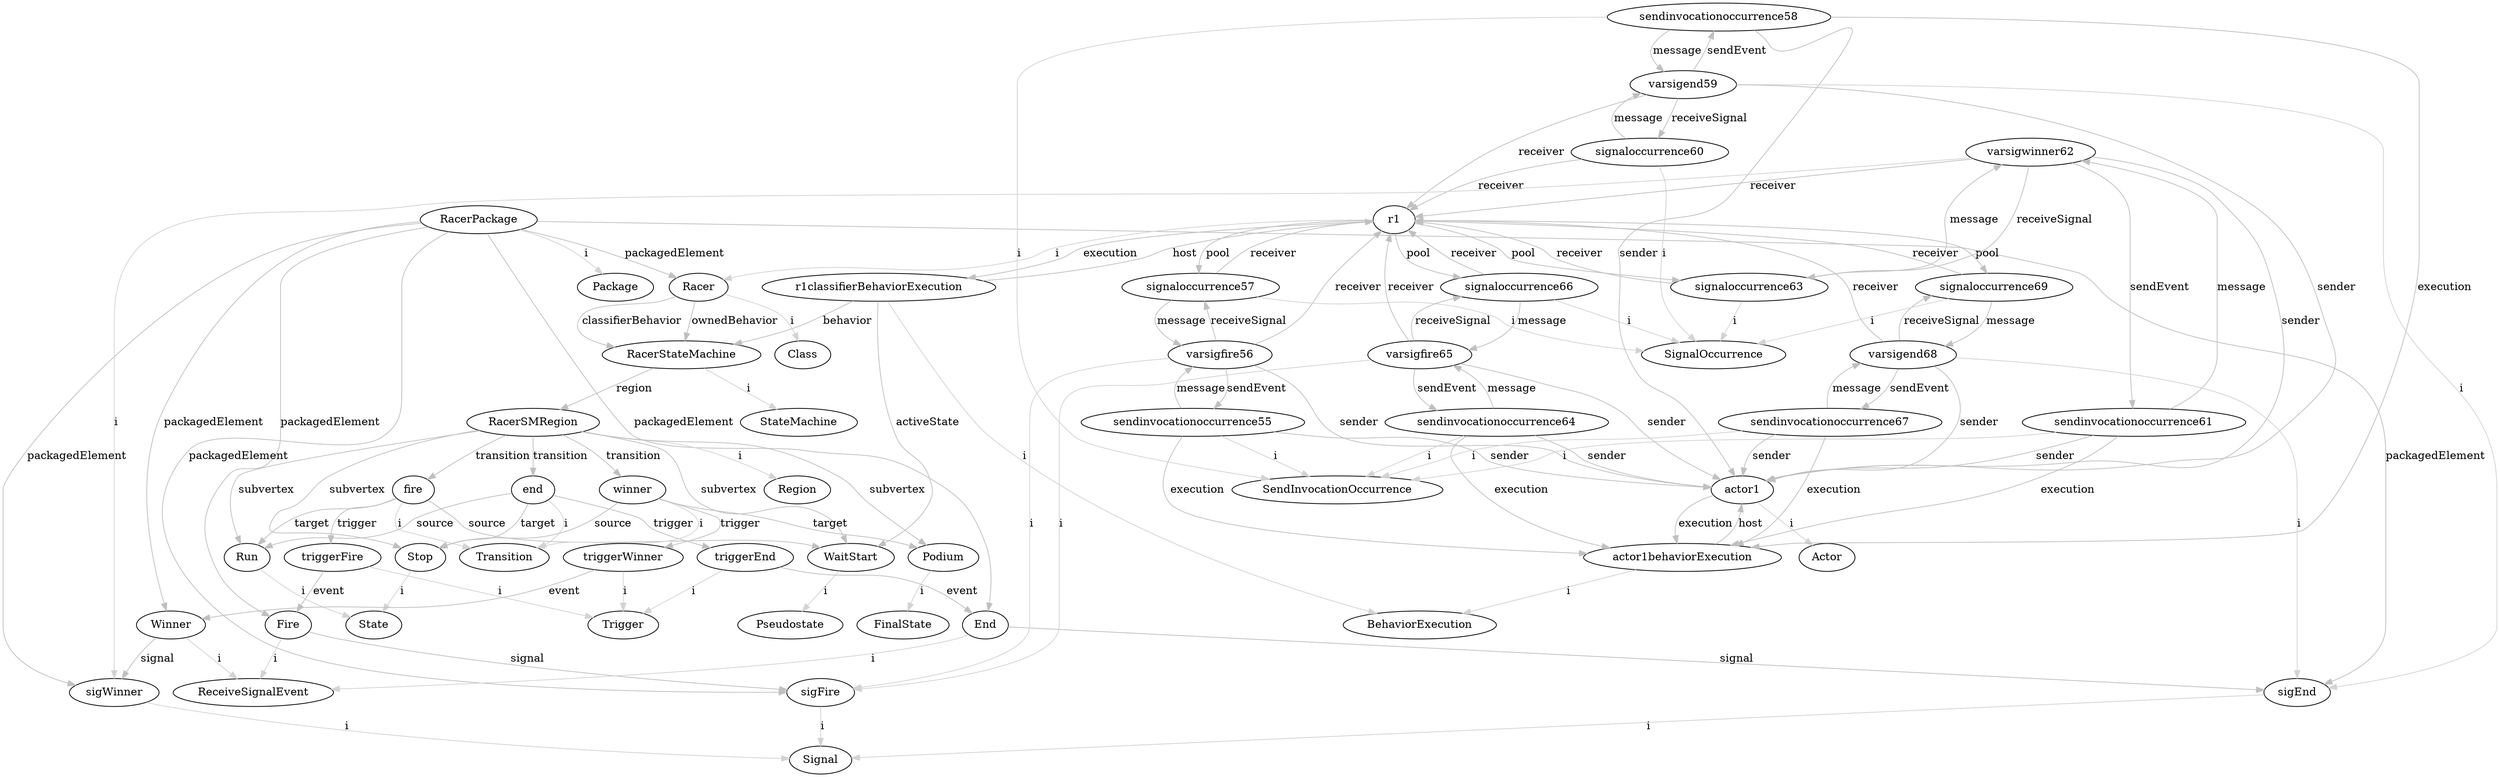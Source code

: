 digraph umlMetamodel {
	"RacerPackage" -> "Package" [label="i", color="lightgrey"]
	"RacerPackage" -> "Racer" [label="packagedElement", color="grey"]
	"Racer" -> "Class" [label="i", color="lightgrey"]
	"Racer" -> "RacerStateMachine" [label="classifierBehavior", color="grey"]
	"Racer" -> "RacerStateMachine" [label="ownedBehavior", color="grey"]
	"RacerStateMachine" -> "StateMachine" [label="i", color="lightgrey"]
	"RacerStateMachine" -> "RacerSMRegion" [label="region", color="grey"]
	"RacerSMRegion" -> "Region" [label="i", color="lightgrey"]
	"RacerSMRegion" -> "WaitStart" [label="subvertex", color="grey"]
	"WaitStart" -> "Pseudostate" [label="i", color="lightgrey"]
	"RacerSMRegion" -> "Run" [label="subvertex", color="grey"]
	"Run" -> "State" [label="i", color="lightgrey"]
	"RacerSMRegion" -> "Stop" [label="subvertex", color="grey"]
	"Stop" -> "State" [label="i", color="lightgrey"]
	"RacerSMRegion" -> "Podium" [label="subvertex", color="grey"]
	"Podium" -> "FinalState" [label="i", color="lightgrey"]
	"RacerSMRegion" -> "fire" [label="transition", color="grey"]
	"fire" -> "Transition" [label="i", color="lightgrey"]
	"fire" -> "WaitStart" [label="source", color="grey"]
	"fire" -> "Run" [label="target", color="grey"]
	"fire" -> "triggerFire" [label="trigger", color="grey"]
	"triggerFire" -> "Trigger" [label="i", color="lightgrey"]
	"triggerFire" -> "Fire" [label="event", color="grey"]
	"RacerSMRegion" -> "end" [label="transition", color="grey"]
	"end" -> "Transition" [label="i", color="lightgrey"]
	"end" -> "Run" [label="source", color="grey"]
	"end" -> "Stop" [label="target", color="grey"]
	"end" -> "triggerEnd" [label="trigger", color="grey"]
	"triggerEnd" -> "Trigger" [label="i", color="lightgrey"]
	"triggerEnd" -> "End" [label="event", color="grey"]
	"RacerSMRegion" -> "winner" [label="transition", color="grey"]
	"winner" -> "Transition" [label="i", color="lightgrey"]
	"winner" -> "Stop" [label="source", color="grey"]
	"winner" -> "Podium" [label="target", color="grey"]
	"winner" -> "triggerWinner" [label="trigger", color="grey"]
	"triggerWinner" -> "Trigger" [label="i", color="lightgrey"]
	"triggerWinner" -> "Winner" [label="event", color="grey"]
	"RacerPackage" -> "sigFire" [label="packagedElement", color="grey"]
	"sigFire" -> "Signal" [label="i", color="lightgrey"]
	"RacerPackage" -> "Fire" [label="packagedElement", color="grey"]
	"Fire" -> "ReceiveSignalEvent" [label="i", color="lightgrey"]
	"Fire" -> "sigFire" [label="signal", color="grey"]
	"RacerPackage" -> "sigEnd" [label="packagedElement", color="grey"]
	"sigEnd" -> "Signal" [label="i", color="lightgrey"]
	"RacerPackage" -> "End" [label="packagedElement", color="grey"]
	"End" -> "ReceiveSignalEvent" [label="i", color="lightgrey"]
	"End" -> "sigEnd" [label="signal", color="grey"]
	"RacerPackage" -> "sigWinner" [label="packagedElement", color="grey"]
	"sigWinner" -> "Signal" [label="i", color="lightgrey"]
	"RacerPackage" -> "Winner" [label="packagedElement", color="grey"]
	"Winner" -> "ReceiveSignalEvent" [label="i", color="lightgrey"]
	"Winner" -> "sigWinner" [label="signal", color="grey"]
	"r1" -> "Racer" [label="i", color="lightgrey"]
	"r1classifierBehaviorExecution" -> "BehaviorExecution" [label="i", color="lightgrey"]
	"r1" -> "r1classifierBehaviorExecution" [label="execution", color="grey"]
	"r1classifierBehaviorExecution" -> "r1" [label="host", color="grey"]
	"r1classifierBehaviorExecution" -> "RacerStateMachine" [label="behavior", color="grey"]
	"r1classifierBehaviorExecution" -> "WaitStart" [label="activeState", color="grey"]
	"actor1" -> "Actor" [label="i", color="lightgrey"]
	"actor1behaviorExecution" -> "BehaviorExecution" [label="i", color="lightgrey"]
	"actor1" -> "actor1behaviorExecution" [label="execution", color="grey"]
	"actor1behaviorExecution" -> "actor1" [label="host", color="grey"]
	"sendinvocationoccurrence55" -> "SendInvocationOccurrence" [label="i", color="lightgrey"]
	"sendinvocationoccurrence55" -> "varsigfire56" [label="message", color="grey"]
	"varsigfire56" -> "sendinvocationoccurrence55" [label="sendEvent", color="grey"]
	"varsigfire56" -> "signaloccurrence57" [label="receiveSignal", color="grey"]
	"signaloccurrence57" -> "varsigfire56" [label="message", color="grey"]
	"signaloccurrence57" -> "SignalOccurrence" [label="i", color="lightgrey"]
	"varsigfire56" -> "sigFire" [label="i", color="lightgrey"]
	"signaloccurrence57" -> "r1" [label="receiver", color="grey"]
	"r1" -> "signaloccurrence57" [label="pool", color="grey"]
	"varsigfire56" -> "actor1" [label="sender", color="grey"]
	"sendinvocationoccurrence55" -> "actor1" [label="sender", color="grey"]
	"varsigfire56" -> "r1" [label="receiver", color="grey"]
	"sendinvocationoccurrence55" -> "actor1behaviorExecution" [label="execution", color="grey"]
	"sendinvocationoccurrence58" -> "SendInvocationOccurrence" [label="i", color="lightgrey"]
	"sendinvocationoccurrence58" -> "varsigend59" [label="message", color="grey"]
	"varsigend59" -> "sendinvocationoccurrence58" [label="sendEvent", color="grey"]
	"varsigend59" -> "signaloccurrence60" [label="receiveSignal", color="grey"]
	"signaloccurrence60" -> "varsigend59" [label="message", color="grey"]
	"signaloccurrence60" -> "SignalOccurrence" [label="i", color="lightgrey"]
	"varsigend59" -> "sigEnd" [label="i", color="lightgrey"]
	"signaloccurrence60" -> "r1" [label="receiver", color="grey"]
	"varsigend59" -> "actor1" [label="sender", color="grey"]
	"sendinvocationoccurrence58" -> "actor1" [label="sender", color="grey"]
	"varsigend59" -> "r1" [label="receiver", color="grey"]
	"sendinvocationoccurrence58" -> "actor1behaviorExecution" [label="execution", color="grey"]
	"sendinvocationoccurrence61" -> "SendInvocationOccurrence" [label="i", color="lightgrey"]
	"sendinvocationoccurrence61" -> "varsigwinner62" [label="message", color="grey"]
	"varsigwinner62" -> "sendinvocationoccurrence61" [label="sendEvent", color="grey"]
	"varsigwinner62" -> "signaloccurrence63" [label="receiveSignal", color="grey"]
	"signaloccurrence63" -> "varsigwinner62" [label="message", color="grey"]
	"signaloccurrence63" -> "SignalOccurrence" [label="i", color="lightgrey"]
	"varsigwinner62" -> "sigWinner" [label="i", color="lightgrey"]
	"signaloccurrence63" -> "r1" [label="receiver", color="grey"]
	"r1" -> "signaloccurrence63" [label="pool", color="grey"]
	"varsigwinner62" -> "actor1" [label="sender", color="grey"]
	"sendinvocationoccurrence61" -> "actor1" [label="sender", color="grey"]
	"varsigwinner62" -> "r1" [label="receiver", color="grey"]
	"sendinvocationoccurrence61" -> "actor1behaviorExecution" [label="execution", color="grey"]
	"sendinvocationoccurrence64" -> "SendInvocationOccurrence" [label="i", color="lightgrey"]
	"sendinvocationoccurrence64" -> "varsigfire65" [label="message", color="grey"]
	"varsigfire65" -> "sendinvocationoccurrence64" [label="sendEvent", color="grey"]
	"varsigfire65" -> "signaloccurrence66" [label="receiveSignal", color="grey"]
	"signaloccurrence66" -> "varsigfire65" [label="message", color="grey"]
	"signaloccurrence66" -> "SignalOccurrence" [label="i", color="lightgrey"]
	"varsigfire65" -> "sigFire" [label="i", color="lightgrey"]
	"signaloccurrence66" -> "r1" [label="receiver", color="grey"]
	"r1" -> "signaloccurrence66" [label="pool", color="grey"]
	"varsigfire65" -> "actor1" [label="sender", color="grey"]
	"sendinvocationoccurrence64" -> "actor1" [label="sender", color="grey"]
	"varsigfire65" -> "r1" [label="receiver", color="grey"]
	"sendinvocationoccurrence64" -> "actor1behaviorExecution" [label="execution", color="grey"]
	"sendinvocationoccurrence67" -> "SendInvocationOccurrence" [label="i", color="lightgrey"]
	"sendinvocationoccurrence67" -> "varsigend68" [label="message", color="grey"]
	"varsigend68" -> "sendinvocationoccurrence67" [label="sendEvent", color="grey"]
	"varsigend68" -> "signaloccurrence69" [label="receiveSignal", color="grey"]
	"signaloccurrence69" -> "varsigend68" [label="message", color="grey"]
	"signaloccurrence69" -> "SignalOccurrence" [label="i", color="lightgrey"]
	"varsigend68" -> "sigEnd" [label="i", color="lightgrey"]
	"signaloccurrence69" -> "r1" [label="receiver", color="grey"]
	"r1" -> "signaloccurrence69" [label="pool", color="grey"]
	"varsigend68" -> "actor1" [label="sender", color="grey"]
	"sendinvocationoccurrence67" -> "actor1" [label="sender", color="grey"]
	"varsigend68" -> "r1" [label="receiver", color="grey"]
	"sendinvocationoccurrence67" -> "actor1behaviorExecution" [label="execution", color="grey"]
}
